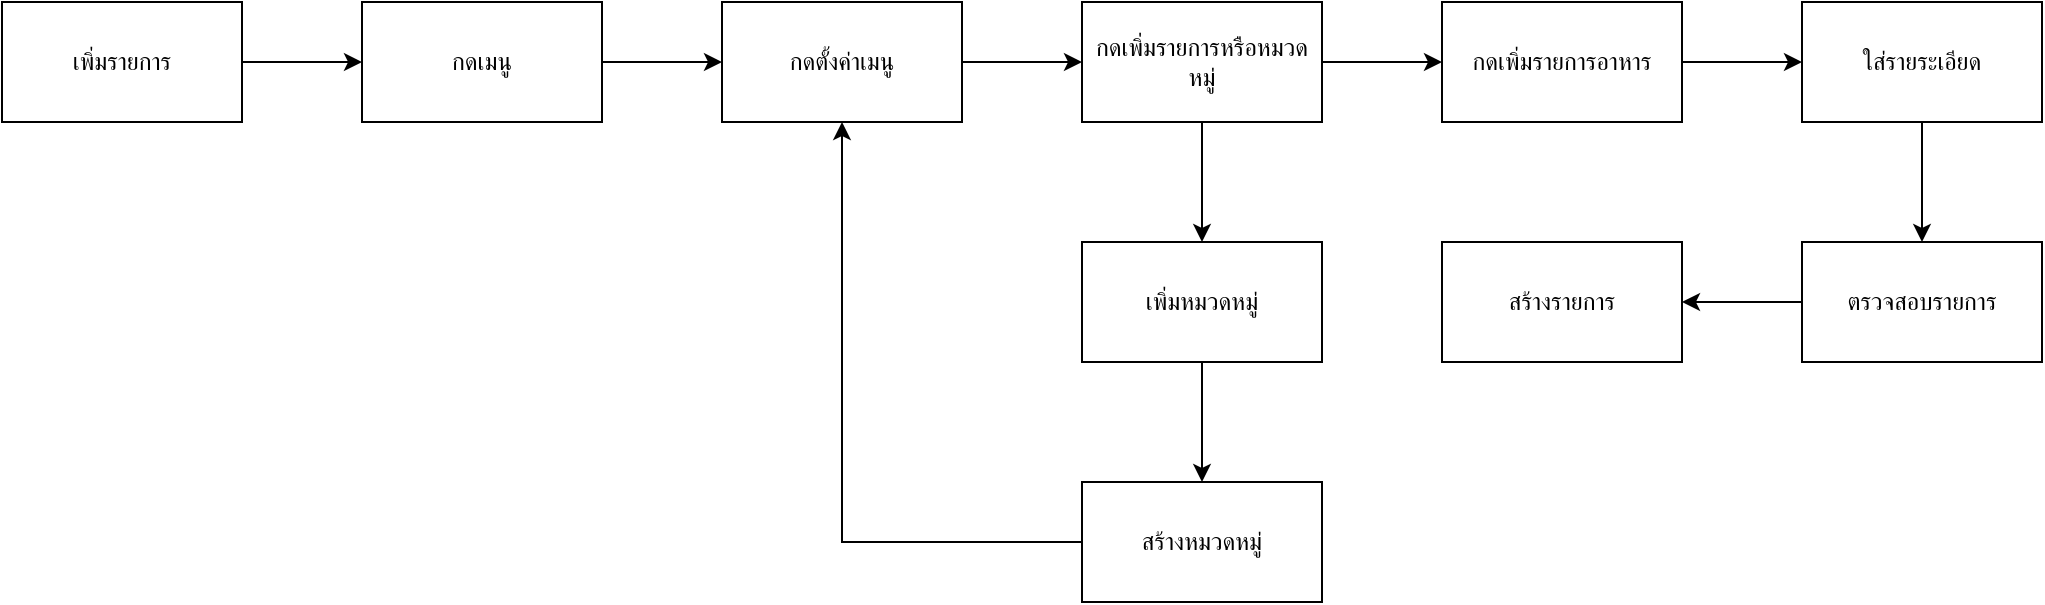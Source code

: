 <mxfile version="20.1.1" type="device"><diagram id="A4C6T43Inr28XzCEMg3i" name="Page-1"><mxGraphModel dx="1240" dy="689" grid="1" gridSize="10" guides="1" tooltips="1" connect="1" arrows="1" fold="1" page="1" pageScale="1" pageWidth="827" pageHeight="1169" math="0" shadow="0"><root><mxCell id="0"/><mxCell id="1" parent="0"/><mxCell id="mTglzeCQFG7dfSA3MoBU-5" style="edgeStyle=orthogonalEdgeStyle;rounded=0;orthogonalLoop=1;jettySize=auto;html=1;exitX=1;exitY=0.5;exitDx=0;exitDy=0;entryX=0;entryY=0.5;entryDx=0;entryDy=0;" edge="1" parent="1" source="mTglzeCQFG7dfSA3MoBU-1" target="mTglzeCQFG7dfSA3MoBU-2"><mxGeometry relative="1" as="geometry"/></mxCell><mxCell id="mTglzeCQFG7dfSA3MoBU-1" value="&lt;div style=&quot;text-align: start;&quot;&gt;เพิ่มรายการ&lt;/div&gt;" style="rounded=0;whiteSpace=wrap;html=1;" vertex="1" parent="1"><mxGeometry x="30" y="230" width="120" height="60" as="geometry"/></mxCell><mxCell id="mTglzeCQFG7dfSA3MoBU-6" style="edgeStyle=orthogonalEdgeStyle;rounded=0;orthogonalLoop=1;jettySize=auto;html=1;exitX=1;exitY=0.5;exitDx=0;exitDy=0;entryX=0;entryY=0.5;entryDx=0;entryDy=0;" edge="1" parent="1" source="mTglzeCQFG7dfSA3MoBU-2" target="mTglzeCQFG7dfSA3MoBU-3"><mxGeometry relative="1" as="geometry"/></mxCell><mxCell id="mTglzeCQFG7dfSA3MoBU-2" value="กดเมนู" style="rounded=0;whiteSpace=wrap;html=1;" vertex="1" parent="1"><mxGeometry x="210" y="230" width="120" height="60" as="geometry"/></mxCell><mxCell id="mTglzeCQFG7dfSA3MoBU-7" style="edgeStyle=orthogonalEdgeStyle;rounded=0;orthogonalLoop=1;jettySize=auto;html=1;exitX=1;exitY=0.5;exitDx=0;exitDy=0;entryX=0;entryY=0.5;entryDx=0;entryDy=0;" edge="1" parent="1" source="mTglzeCQFG7dfSA3MoBU-3" target="mTglzeCQFG7dfSA3MoBU-4"><mxGeometry relative="1" as="geometry"/></mxCell><mxCell id="mTglzeCQFG7dfSA3MoBU-3" value="กดตั้งค่าเมนู" style="rounded=0;whiteSpace=wrap;html=1;" vertex="1" parent="1"><mxGeometry x="390" y="230" width="120" height="60" as="geometry"/></mxCell><mxCell id="mTglzeCQFG7dfSA3MoBU-9" style="edgeStyle=orthogonalEdgeStyle;rounded=0;orthogonalLoop=1;jettySize=auto;html=1;exitX=0.5;exitY=1;exitDx=0;exitDy=0;entryX=0.5;entryY=0;entryDx=0;entryDy=0;" edge="1" parent="1" source="mTglzeCQFG7dfSA3MoBU-4" target="mTglzeCQFG7dfSA3MoBU-8"><mxGeometry relative="1" as="geometry"/></mxCell><mxCell id="mTglzeCQFG7dfSA3MoBU-14" style="edgeStyle=orthogonalEdgeStyle;rounded=0;orthogonalLoop=1;jettySize=auto;html=1;exitX=1;exitY=0.5;exitDx=0;exitDy=0;" edge="1" parent="1" source="mTglzeCQFG7dfSA3MoBU-4" target="mTglzeCQFG7dfSA3MoBU-13"><mxGeometry relative="1" as="geometry"/></mxCell><mxCell id="mTglzeCQFG7dfSA3MoBU-4" value="กดเพิ่มรายการหรือหมวดหมู่" style="rounded=0;whiteSpace=wrap;html=1;" vertex="1" parent="1"><mxGeometry x="570" y="230" width="120" height="60" as="geometry"/></mxCell><mxCell id="mTglzeCQFG7dfSA3MoBU-11" style="edgeStyle=orthogonalEdgeStyle;rounded=0;orthogonalLoop=1;jettySize=auto;html=1;exitX=0.5;exitY=1;exitDx=0;exitDy=0;entryX=0.5;entryY=0;entryDx=0;entryDy=0;" edge="1" parent="1" source="mTglzeCQFG7dfSA3MoBU-8" target="mTglzeCQFG7dfSA3MoBU-10"><mxGeometry relative="1" as="geometry"/></mxCell><mxCell id="mTglzeCQFG7dfSA3MoBU-8" value="เพิ่มหมวดหมู่" style="rounded=0;whiteSpace=wrap;html=1;" vertex="1" parent="1"><mxGeometry x="570" y="350" width="120" height="60" as="geometry"/></mxCell><mxCell id="mTglzeCQFG7dfSA3MoBU-12" style="edgeStyle=orthogonalEdgeStyle;rounded=0;orthogonalLoop=1;jettySize=auto;html=1;exitX=0;exitY=0.5;exitDx=0;exitDy=0;entryX=0.5;entryY=1;entryDx=0;entryDy=0;" edge="1" parent="1" source="mTglzeCQFG7dfSA3MoBU-10" target="mTglzeCQFG7dfSA3MoBU-3"><mxGeometry relative="1" as="geometry"/></mxCell><mxCell id="mTglzeCQFG7dfSA3MoBU-10" value="สร้างหมวดหมู่" style="rounded=0;whiteSpace=wrap;html=1;" vertex="1" parent="1"><mxGeometry x="570" y="470" width="120" height="60" as="geometry"/></mxCell><mxCell id="mTglzeCQFG7dfSA3MoBU-16" style="edgeStyle=orthogonalEdgeStyle;rounded=0;orthogonalLoop=1;jettySize=auto;html=1;exitX=1;exitY=0.5;exitDx=0;exitDy=0;" edge="1" parent="1" source="mTglzeCQFG7dfSA3MoBU-13" target="mTglzeCQFG7dfSA3MoBU-15"><mxGeometry relative="1" as="geometry"/></mxCell><mxCell id="mTglzeCQFG7dfSA3MoBU-13" value="กดเพิ่มรายการอาหาร" style="rounded=0;whiteSpace=wrap;html=1;" vertex="1" parent="1"><mxGeometry x="750" y="230" width="120" height="60" as="geometry"/></mxCell><mxCell id="mTglzeCQFG7dfSA3MoBU-18" style="edgeStyle=orthogonalEdgeStyle;rounded=0;orthogonalLoop=1;jettySize=auto;html=1;exitX=0.5;exitY=1;exitDx=0;exitDy=0;entryX=0.5;entryY=0;entryDx=0;entryDy=0;" edge="1" parent="1" source="mTglzeCQFG7dfSA3MoBU-15" target="mTglzeCQFG7dfSA3MoBU-17"><mxGeometry relative="1" as="geometry"/></mxCell><mxCell id="mTglzeCQFG7dfSA3MoBU-15" value="ใส่รายระเอียด" style="rounded=0;whiteSpace=wrap;html=1;" vertex="1" parent="1"><mxGeometry x="930" y="230" width="120" height="60" as="geometry"/></mxCell><mxCell id="mTglzeCQFG7dfSA3MoBU-20" style="edgeStyle=orthogonalEdgeStyle;rounded=0;orthogonalLoop=1;jettySize=auto;html=1;exitX=0;exitY=0.5;exitDx=0;exitDy=0;entryX=1;entryY=0.5;entryDx=0;entryDy=0;" edge="1" parent="1" source="mTglzeCQFG7dfSA3MoBU-17" target="mTglzeCQFG7dfSA3MoBU-19"><mxGeometry relative="1" as="geometry"/></mxCell><mxCell id="mTglzeCQFG7dfSA3MoBU-17" value="ตรวจสอบรายการ" style="rounded=0;whiteSpace=wrap;html=1;" vertex="1" parent="1"><mxGeometry x="930" y="350" width="120" height="60" as="geometry"/></mxCell><mxCell id="mTglzeCQFG7dfSA3MoBU-19" value="สร้างรายการ" style="rounded=0;whiteSpace=wrap;html=1;" vertex="1" parent="1"><mxGeometry x="750" y="350" width="120" height="60" as="geometry"/></mxCell></root></mxGraphModel></diagram></mxfile>